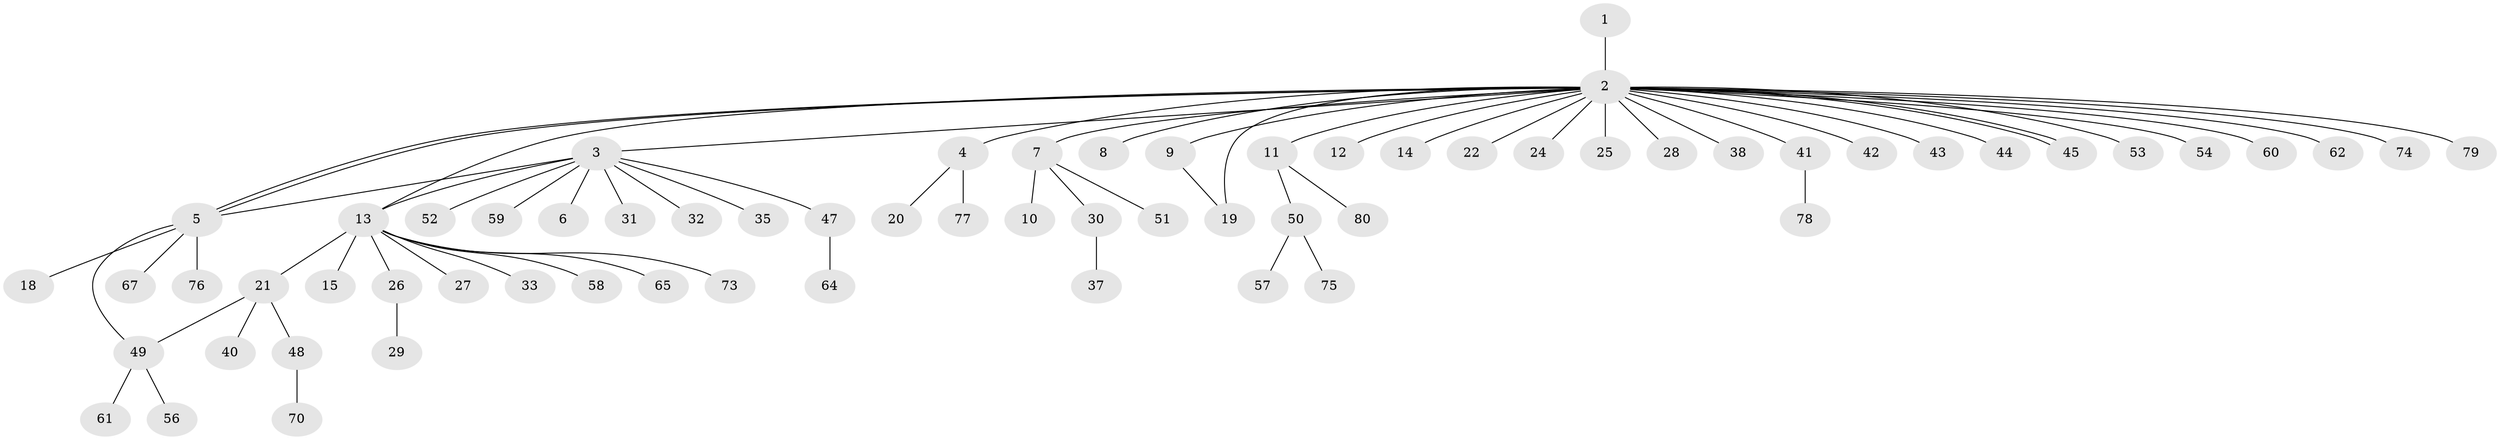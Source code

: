 // Generated by graph-tools (version 1.1) at 2025/23/03/03/25 07:23:52]
// undirected, 66 vertices, 71 edges
graph export_dot {
graph [start="1"]
  node [color=gray90,style=filled];
  1;
  2 [super="+36"];
  3 [super="+68"];
  4 [super="+34"];
  5 [super="+16"];
  6;
  7 [super="+17"];
  8;
  9 [super="+23"];
  10;
  11;
  12;
  13 [super="+66"];
  14;
  15;
  18 [super="+46"];
  19;
  20;
  21 [super="+39"];
  22;
  24;
  25;
  26 [super="+71"];
  27;
  28;
  29;
  30 [super="+72"];
  31;
  32 [super="+82"];
  33;
  35;
  37;
  38;
  40;
  41 [super="+81"];
  42;
  43;
  44;
  45;
  47 [super="+55"];
  48;
  49 [super="+69"];
  50 [super="+63"];
  51;
  52;
  53;
  54;
  56;
  57;
  58;
  59;
  60;
  61;
  62;
  64;
  65;
  67;
  70;
  73;
  74;
  75;
  76;
  77;
  78;
  79;
  80;
  1 -- 2;
  2 -- 3;
  2 -- 4;
  2 -- 5;
  2 -- 5;
  2 -- 7;
  2 -- 8;
  2 -- 9;
  2 -- 11;
  2 -- 12;
  2 -- 13;
  2 -- 14;
  2 -- 19;
  2 -- 22;
  2 -- 24;
  2 -- 25;
  2 -- 28;
  2 -- 38;
  2 -- 41;
  2 -- 42;
  2 -- 43;
  2 -- 44;
  2 -- 45;
  2 -- 45;
  2 -- 53;
  2 -- 54;
  2 -- 60;
  2 -- 62;
  2 -- 74;
  2 -- 79;
  3 -- 5;
  3 -- 6;
  3 -- 13;
  3 -- 31;
  3 -- 32;
  3 -- 35;
  3 -- 47;
  3 -- 52;
  3 -- 59;
  4 -- 20;
  4 -- 77;
  5 -- 18;
  5 -- 49;
  5 -- 76;
  5 -- 67;
  7 -- 10;
  7 -- 30;
  7 -- 51;
  9 -- 19;
  11 -- 50;
  11 -- 80;
  13 -- 15;
  13 -- 21 [weight=2];
  13 -- 26;
  13 -- 27;
  13 -- 33;
  13 -- 58;
  13 -- 65;
  13 -- 73;
  21 -- 48;
  21 -- 49;
  21 -- 40;
  26 -- 29;
  30 -- 37;
  41 -- 78;
  47 -- 64;
  48 -- 70;
  49 -- 56;
  49 -- 61;
  50 -- 57;
  50 -- 75;
}
